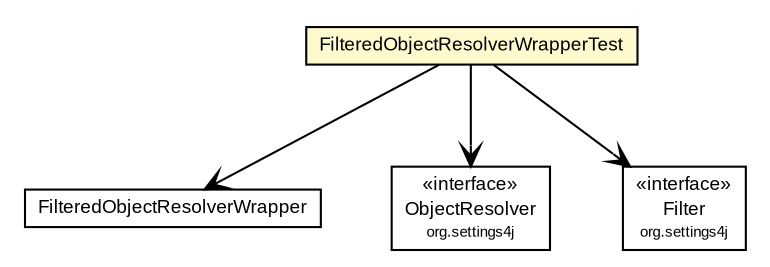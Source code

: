 #!/usr/local/bin/dot
#
# Class diagram 
# Generated by UMLGraph version R5_6-24-gf6e263 (http://www.umlgraph.org/)
#

digraph G {
	edge [fontname="arial",fontsize=10,labelfontname="arial",labelfontsize=10];
	node [fontname="arial",fontsize=10,shape=plaintext];
	nodesep=0.25;
	ranksep=0.5;
	// org.settings4j.objectresolver.FilteredObjectResolverWrapperTest
	c1075 [label=<<table title="org.settings4j.objectresolver.FilteredObjectResolverWrapperTest" border="0" cellborder="1" cellspacing="0" cellpadding="2" port="p" bgcolor="lemonChiffon" href="./FilteredObjectResolverWrapperTest.html">
		<tr><td><table border="0" cellspacing="0" cellpadding="1">
<tr><td align="center" balign="center"> FilteredObjectResolverWrapperTest </td></tr>
		</table></td></tr>
		</table>>, URL="./FilteredObjectResolverWrapperTest.html", fontname="arial", fontcolor="black", fontsize=9.0];
	// org.settings4j.objectresolver.FilteredObjectResolverWrapperTest NAVASSOC org.settings4j.objectresolver.FilteredObjectResolverWrapper
	c1075:p -> c1082:p [taillabel="", label="", headlabel="", fontname="arial", fontcolor="black", fontsize=10.0, color="black", arrowhead=open];
	// org.settings4j.objectresolver.FilteredObjectResolverWrapperTest NAVASSOC org.settings4j.ObjectResolver
	c1075:p -> c1083:p [taillabel="", label="", headlabel="", fontname="arial", fontcolor="black", fontsize=10.0, color="black", arrowhead=open];
	// org.settings4j.objectresolver.FilteredObjectResolverWrapperTest NAVASSOC org.settings4j.Filter
	c1075:p -> c1084:p [taillabel="", label="", headlabel="", fontname="arial", fontcolor="black", fontsize=10.0, color="black", arrowhead=open];
	// org.settings4j.objectresolver.FilteredObjectResolverWrapper
	c1082 [label=<<table title="org.settings4j.objectresolver.FilteredObjectResolverWrapper" border="0" cellborder="1" cellspacing="0" cellpadding="2" port="p">
		<tr><td><table border="0" cellspacing="0" cellpadding="1">
<tr><td align="center" balign="center"> FilteredObjectResolverWrapper </td></tr>
		</table></td></tr>
		</table>>, URL="null", fontname="arial", fontcolor="black", fontsize=9.0];
	// org.settings4j.Filter
	c1084 [label=<<table title="org.settings4j.Filter" border="0" cellborder="1" cellspacing="0" cellpadding="2" port="p">
		<tr><td><table border="0" cellspacing="0" cellpadding="1">
<tr><td align="center" balign="center"> &#171;interface&#187; </td></tr>
<tr><td align="center" balign="center"> Filter </td></tr>
<tr><td align="center" balign="center"><font point-size="7.0"> org.settings4j </font></td></tr>
		</table></td></tr>
		</table>>, URL="null", fontname="arial", fontcolor="black", fontsize=9.0];
	// org.settings4j.ObjectResolver
	c1083 [label=<<table title="org.settings4j.ObjectResolver" border="0" cellborder="1" cellspacing="0" cellpadding="2" port="p">
		<tr><td><table border="0" cellspacing="0" cellpadding="1">
<tr><td align="center" balign="center"> &#171;interface&#187; </td></tr>
<tr><td align="center" balign="center"> ObjectResolver </td></tr>
<tr><td align="center" balign="center"><font point-size="7.0"> org.settings4j </font></td></tr>
		</table></td></tr>
		</table>>, URL="null", fontname="arial", fontcolor="black", fontsize=9.0];
}

